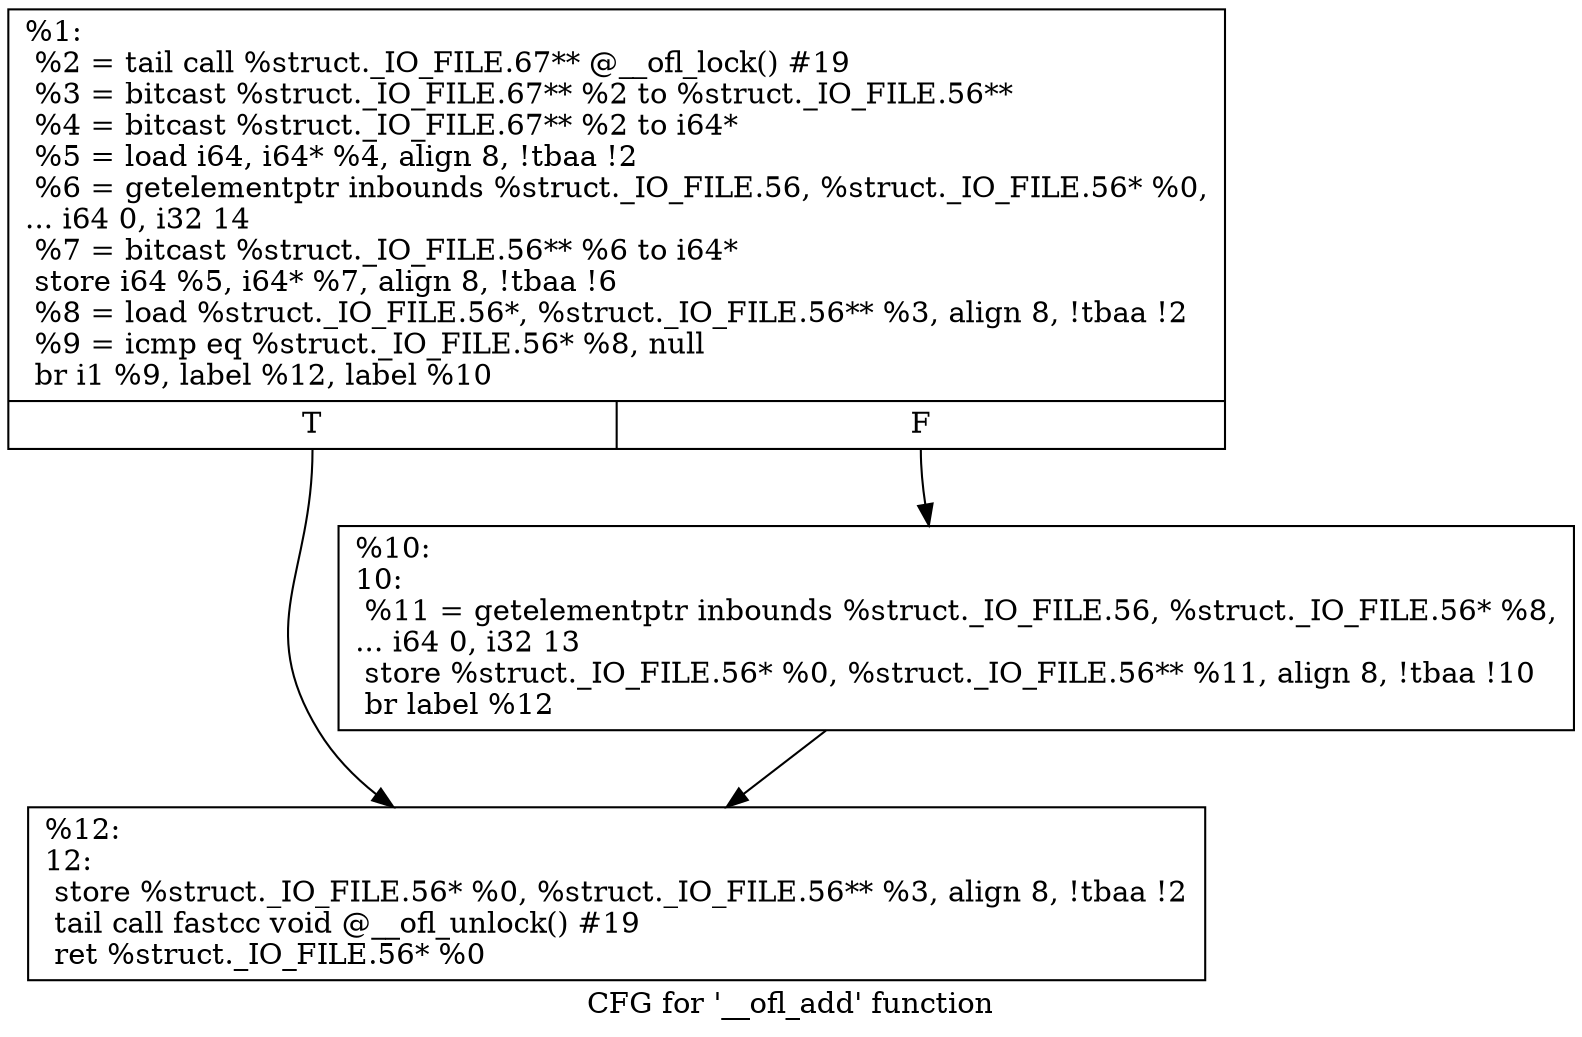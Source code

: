 digraph "CFG for '__ofl_add' function" {
	label="CFG for '__ofl_add' function";

	Node0x1f28180 [shape=record,label="{%1:\l  %2 = tail call %struct._IO_FILE.67** @__ofl_lock() #19\l  %3 = bitcast %struct._IO_FILE.67** %2 to %struct._IO_FILE.56**\l  %4 = bitcast %struct._IO_FILE.67** %2 to i64*\l  %5 = load i64, i64* %4, align 8, !tbaa !2\l  %6 = getelementptr inbounds %struct._IO_FILE.56, %struct._IO_FILE.56* %0,\l... i64 0, i32 14\l  %7 = bitcast %struct._IO_FILE.56** %6 to i64*\l  store i64 %5, i64* %7, align 8, !tbaa !6\l  %8 = load %struct._IO_FILE.56*, %struct._IO_FILE.56** %3, align 8, !tbaa !2\l  %9 = icmp eq %struct._IO_FILE.56* %8, null\l  br i1 %9, label %12, label %10\l|{<s0>T|<s1>F}}"];
	Node0x1f28180:s0 -> Node0x1f28220;
	Node0x1f28180:s1 -> Node0x1f281d0;
	Node0x1f281d0 [shape=record,label="{%10:\l10:                                               \l  %11 = getelementptr inbounds %struct._IO_FILE.56, %struct._IO_FILE.56* %8,\l... i64 0, i32 13\l  store %struct._IO_FILE.56* %0, %struct._IO_FILE.56** %11, align 8, !tbaa !10\l  br label %12\l}"];
	Node0x1f281d0 -> Node0x1f28220;
	Node0x1f28220 [shape=record,label="{%12:\l12:                                               \l  store %struct._IO_FILE.56* %0, %struct._IO_FILE.56** %3, align 8, !tbaa !2\l  tail call fastcc void @__ofl_unlock() #19\l  ret %struct._IO_FILE.56* %0\l}"];
}
